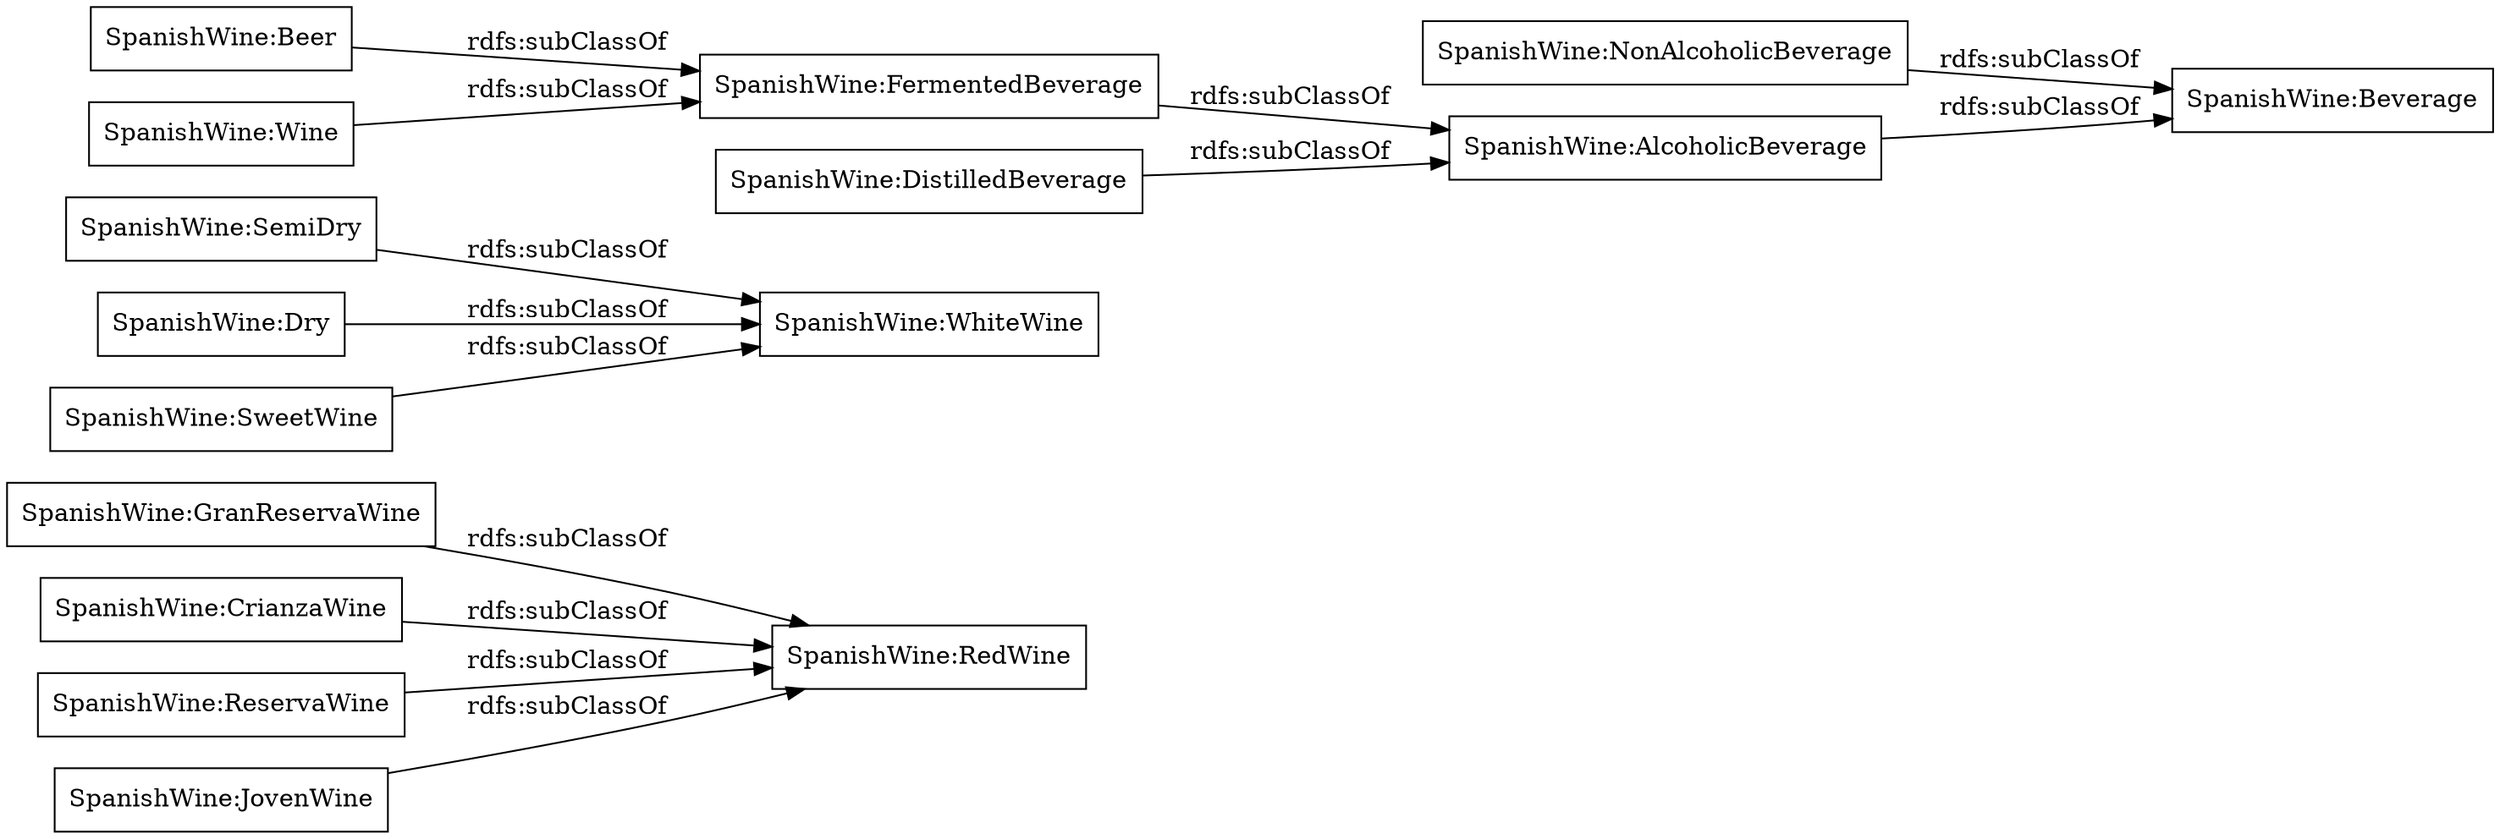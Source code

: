 digraph ar2dtool_diagram { 
rankdir=LR;
size="1000"
node [shape = rectangle, color="black"]; "SpanishWine:GranReservaWine" "SpanishWine:SemiDry" "SpanishWine:AlcoholicBeverage" "SpanishWine:CrianzaWine" "SpanishWine:ReservaWine" "SpanishWine:JovenWine" "SpanishWine:Beer" "SpanishWine:RedWine" "SpanishWine:Dry" "SpanishWine:SweetWine" "SpanishWine:WhiteWine" "SpanishWine:FermentedBeverage" "SpanishWine:DistilledBeverage" "SpanishWine:NonAlcoholicBeverage" "SpanishWine:Beverage" "SpanishWine:Wine" ; /*classes style*/
	"SpanishWine:JovenWine" -> "SpanishWine:RedWine" [ label = "rdfs:subClassOf" ];
	"SpanishWine:NonAlcoholicBeverage" -> "SpanishWine:Beverage" [ label = "rdfs:subClassOf" ];
	"SpanishWine:SweetWine" -> "SpanishWine:WhiteWine" [ label = "rdfs:subClassOf" ];
	"SpanishWine:GranReservaWine" -> "SpanishWine:RedWine" [ label = "rdfs:subClassOf" ];
	"SpanishWine:AlcoholicBeverage" -> "SpanishWine:Beverage" [ label = "rdfs:subClassOf" ];
	"SpanishWine:Wine" -> "SpanishWine:FermentedBeverage" [ label = "rdfs:subClassOf" ];
	"SpanishWine:DistilledBeverage" -> "SpanishWine:AlcoholicBeverage" [ label = "rdfs:subClassOf" ];
	"SpanishWine:CrianzaWine" -> "SpanishWine:RedWine" [ label = "rdfs:subClassOf" ];
	"SpanishWine:FermentedBeverage" -> "SpanishWine:AlcoholicBeverage" [ label = "rdfs:subClassOf" ];
	"SpanishWine:SemiDry" -> "SpanishWine:WhiteWine" [ label = "rdfs:subClassOf" ];
	"SpanishWine:ReservaWine" -> "SpanishWine:RedWine" [ label = "rdfs:subClassOf" ];
	"SpanishWine:Dry" -> "SpanishWine:WhiteWine" [ label = "rdfs:subClassOf" ];
	"SpanishWine:Beer" -> "SpanishWine:FermentedBeverage" [ label = "rdfs:subClassOf" ];

}
